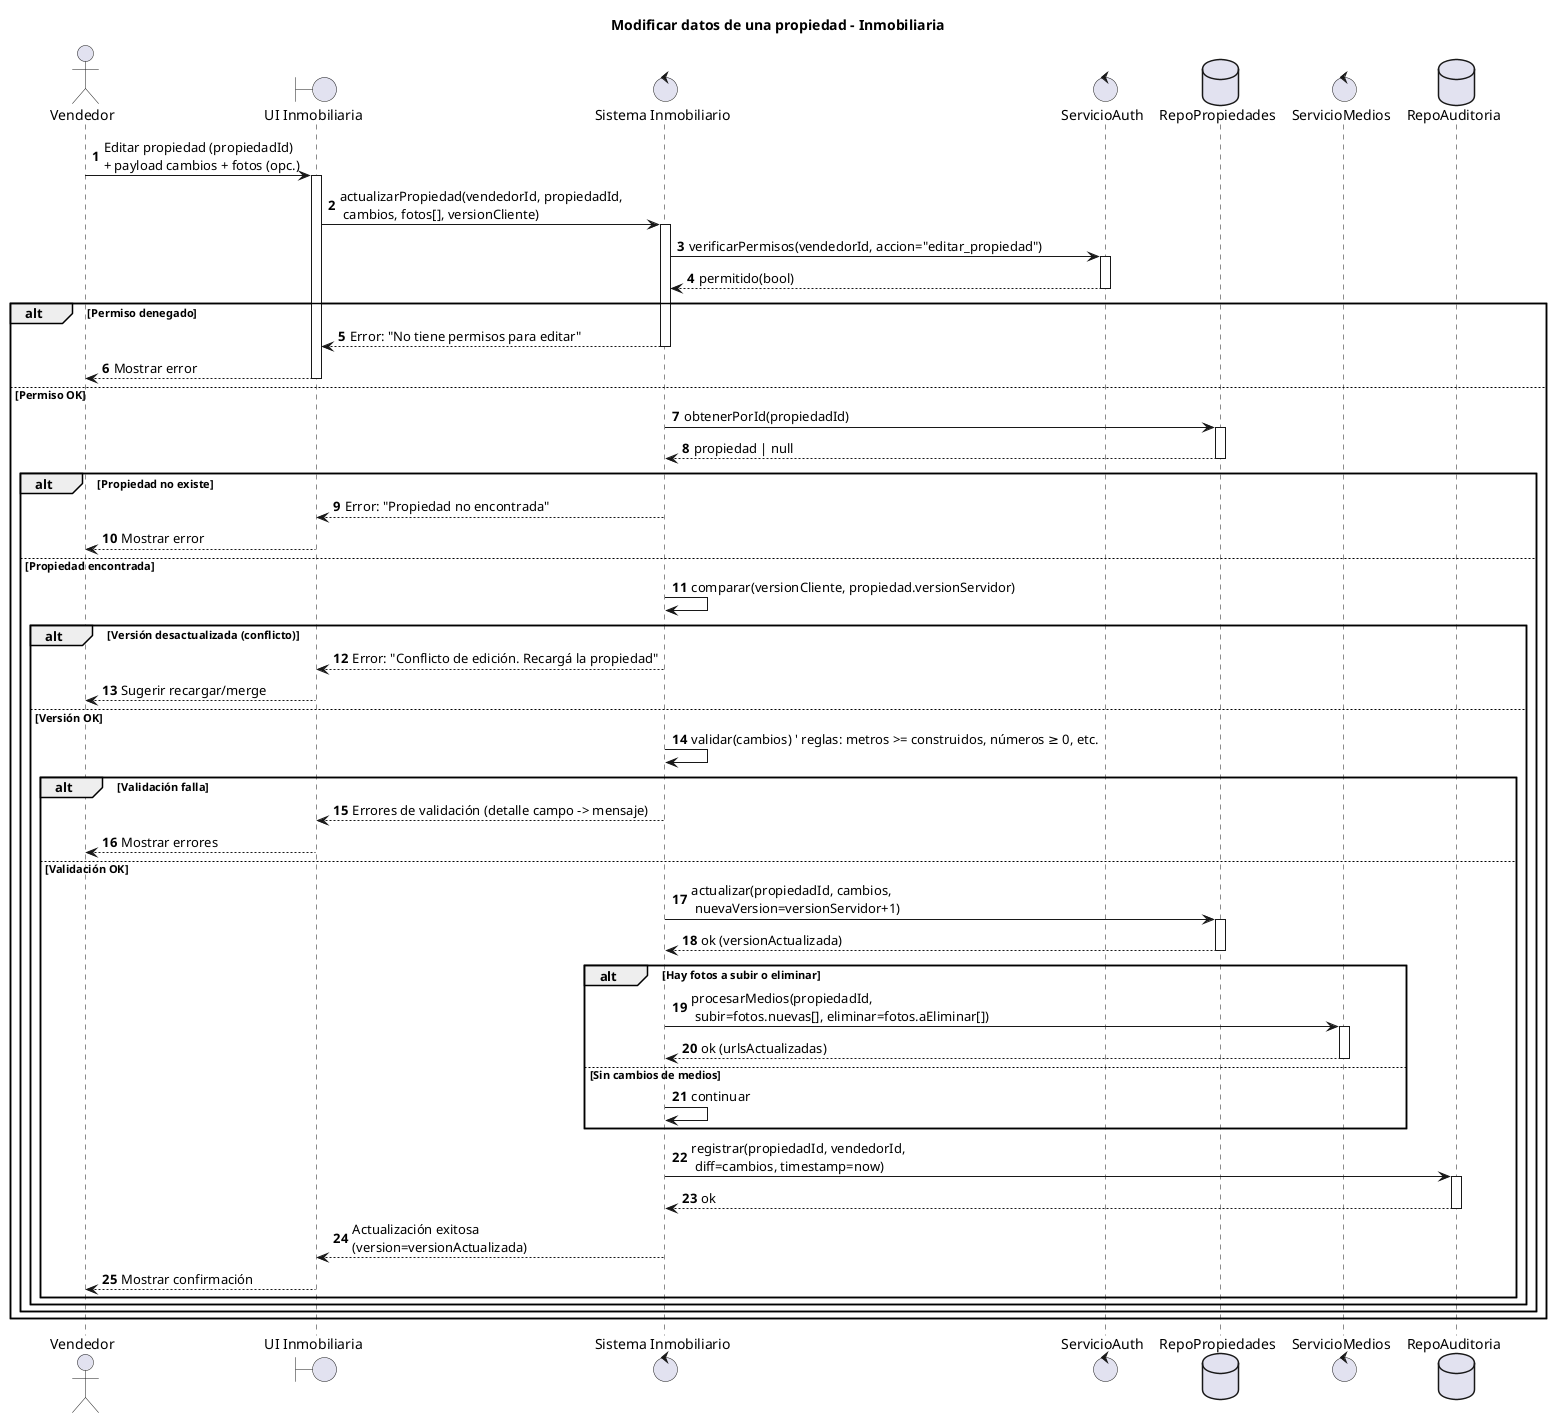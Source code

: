 @startuml
title Modificar datos de una propiedad - Inmobiliaria
autonumber

actor "Vendedor" as V
boundary "UI Inmobiliaria" as UI
control "Sistema Inmobiliario" as S
control "ServicioAuth" as AUTH
database "RepoPropiedades" as RProp
control "ServicioMedios" as SMedia
database "RepoAuditoria" as RAud

' 1) Inicio: vendedor abre la propiedad y envía cambios
V -> UI: Editar propiedad (propiedadId)\n+ payload cambios + fotos (opc.)
activate UI
UI -> S: actualizarPropiedad(vendedorId, propiedadId,\n cambios, fotos[], versionCliente)
activate S

' 2) Autenticación y permisos
S -> AUTH: verificarPermisos(vendedorId, accion="editar_propiedad")
activate AUTH
AUTH --> S: permitido(bool)
deactivate AUTH

alt Permiso denegado
  S --> UI: Error: "No tiene permisos para editar"
  deactivate S
  UI --> V: Mostrar error
  deactivate UI
else Permiso OK
  ' 3) Obtener propiedad y verificar existencia
  S -> RProp: obtenerPorId(propiedadId)
  activate RProp
  RProp --> S: propiedad | null
  deactivate RProp

  alt Propiedad no existe
    S --> UI: Error: "Propiedad no encontrada"
    deactivate S
    UI --> V: Mostrar error
    deactivate UI
  else Propiedad encontrada
    ' 4) Control de concurrencia (optimistic locking)
    S -> S: comparar(versionCliente, propiedad.versionServidor)
    alt Versión desactualizada (conflicto)
      S --> UI: Error: "Conflicto de edición. Recargá la propiedad"
      deactivate S
      UI --> V: Sugerir recargar/merge
      deactivate UI
    else Versión OK
      ' 5) Validaciones de negocio (ej.: metros, habitaciones, operación)
      S -> S: validar(cambios) ' reglas: metros >= construidos, números ≥ 0, etc.

      alt Validación falla
        S --> UI: Errores de validación (detalle campo -> mensaje)
        deactivate S
        UI --> V: Mostrar errores
        deactivate UI
      else Validación OK
        ' 6) Actualizar datos estructurados
        S -> RProp: actualizar(propiedadId, cambios,\n nuevaVersion=versionServidor+1)
        activate RProp
        RProp --> S: ok (versionActualizada)
        deactivate RProp

        ' 7) Manejo de medios (opcional)
        alt Hay fotos a subir o eliminar
          S -> SMedia: procesarMedios(propiedadId,\n subir=fotos.nuevas[], eliminar=fotos.aEliminar[])
          activate SMedia
          SMedia --> S: ok (urlsActualizadas)
          deactivate SMedia
        else Sin cambios de medios
          S -> S: continuar
        end

        ' 8) Auditoría de cambios
        S -> RAud: registrar(propiedadId, vendedorId,\n diff=cambios, timestamp=now)
        activate RAud
        RAud --> S: ok
        deactivate RAud

        ' 9) Respuesta a la UI
        S --> UI: Actualización exitosa\n(version=versionActualizada)
        deactivate S
        UI --> V: Mostrar confirmación
        deactivate UI
      end
    end
  end
end
@enduml
